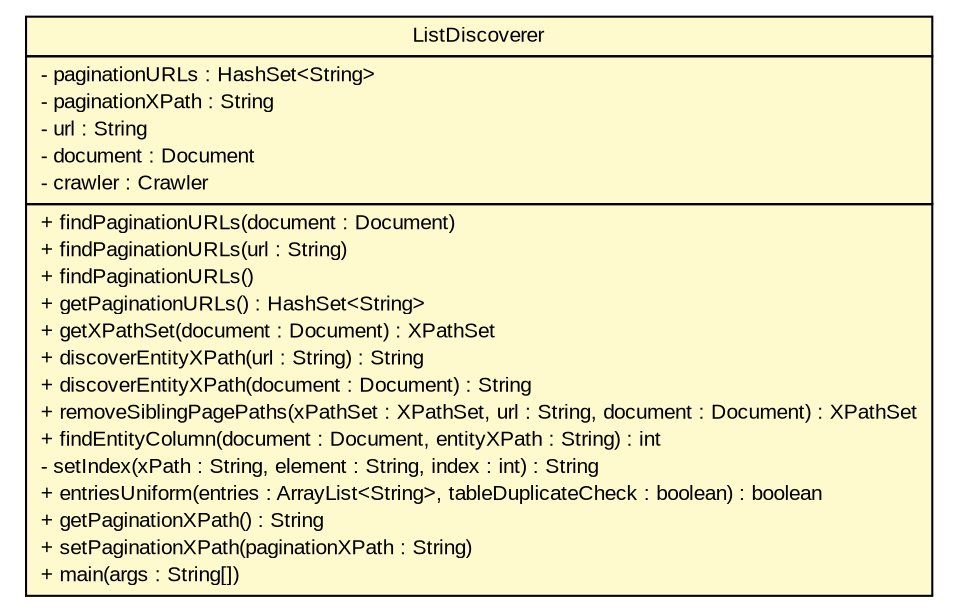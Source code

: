 #!/usr/local/bin/dot
#
# Class diagram 
# Generated by UMLGraph version 5.2 (http://www.umlgraph.org/)
#

digraph G {
	edge [fontname="arial",fontsize=10,labelfontname="arial",labelfontsize=10];
	node [fontname="arial",fontsize=10,shape=plaintext];
	nodesep=0.25;
	ranksep=0.5;
	// tud.iir.extraction.entity.ListDiscoverer
	c23965 [label=<<table title="tud.iir.extraction.entity.ListDiscoverer" border="0" cellborder="1" cellspacing="0" cellpadding="2" port="p" bgcolor="lemonChiffon" href="./ListDiscoverer.html">
		<tr><td><table border="0" cellspacing="0" cellpadding="1">
<tr><td align="center" balign="center"> ListDiscoverer </td></tr>
		</table></td></tr>
		<tr><td><table border="0" cellspacing="0" cellpadding="1">
<tr><td align="left" balign="left"> - paginationURLs : HashSet&lt;String&gt; </td></tr>
<tr><td align="left" balign="left"> - paginationXPath : String </td></tr>
<tr><td align="left" balign="left"> - url : String </td></tr>
<tr><td align="left" balign="left"> - document : Document </td></tr>
<tr><td align="left" balign="left"> - crawler : Crawler </td></tr>
		</table></td></tr>
		<tr><td><table border="0" cellspacing="0" cellpadding="1">
<tr><td align="left" balign="left"> + findPaginationURLs(document : Document) </td></tr>
<tr><td align="left" balign="left"> + findPaginationURLs(url : String) </td></tr>
<tr><td align="left" balign="left"> + findPaginationURLs() </td></tr>
<tr><td align="left" balign="left"> + getPaginationURLs() : HashSet&lt;String&gt; </td></tr>
<tr><td align="left" balign="left"> + getXPathSet(document : Document) : XPathSet </td></tr>
<tr><td align="left" balign="left"> + discoverEntityXPath(url : String) : String </td></tr>
<tr><td align="left" balign="left"> + discoverEntityXPath(document : Document) : String </td></tr>
<tr><td align="left" balign="left"> + removeSiblingPagePaths(xPathSet : XPathSet, url : String, document : Document) : XPathSet </td></tr>
<tr><td align="left" balign="left"> + findEntityColumn(document : Document, entityXPath : String) : int </td></tr>
<tr><td align="left" balign="left"> - setIndex(xPath : String, element : String, index : int) : String </td></tr>
<tr><td align="left" balign="left"> + entriesUniform(entries : ArrayList&lt;String&gt;, tableDuplicateCheck : boolean) : boolean </td></tr>
<tr><td align="left" balign="left"> + getPaginationXPath() : String </td></tr>
<tr><td align="left" balign="left"> + setPaginationXPath(paginationXPath : String) </td></tr>
<tr><td align="left" balign="left"> + main(args : String[]) </td></tr>
		</table></td></tr>
		</table>>, fontname="arial", fontcolor="black", fontsize=10.0];
}

